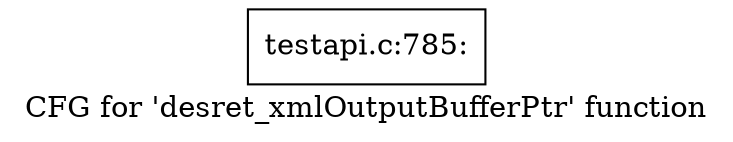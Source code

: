 digraph "CFG for 'desret_xmlOutputBufferPtr' function" {
	label="CFG for 'desret_xmlOutputBufferPtr' function";

	Node0x4fc03a0 [shape=record,label="{testapi.c:785:}"];
}
